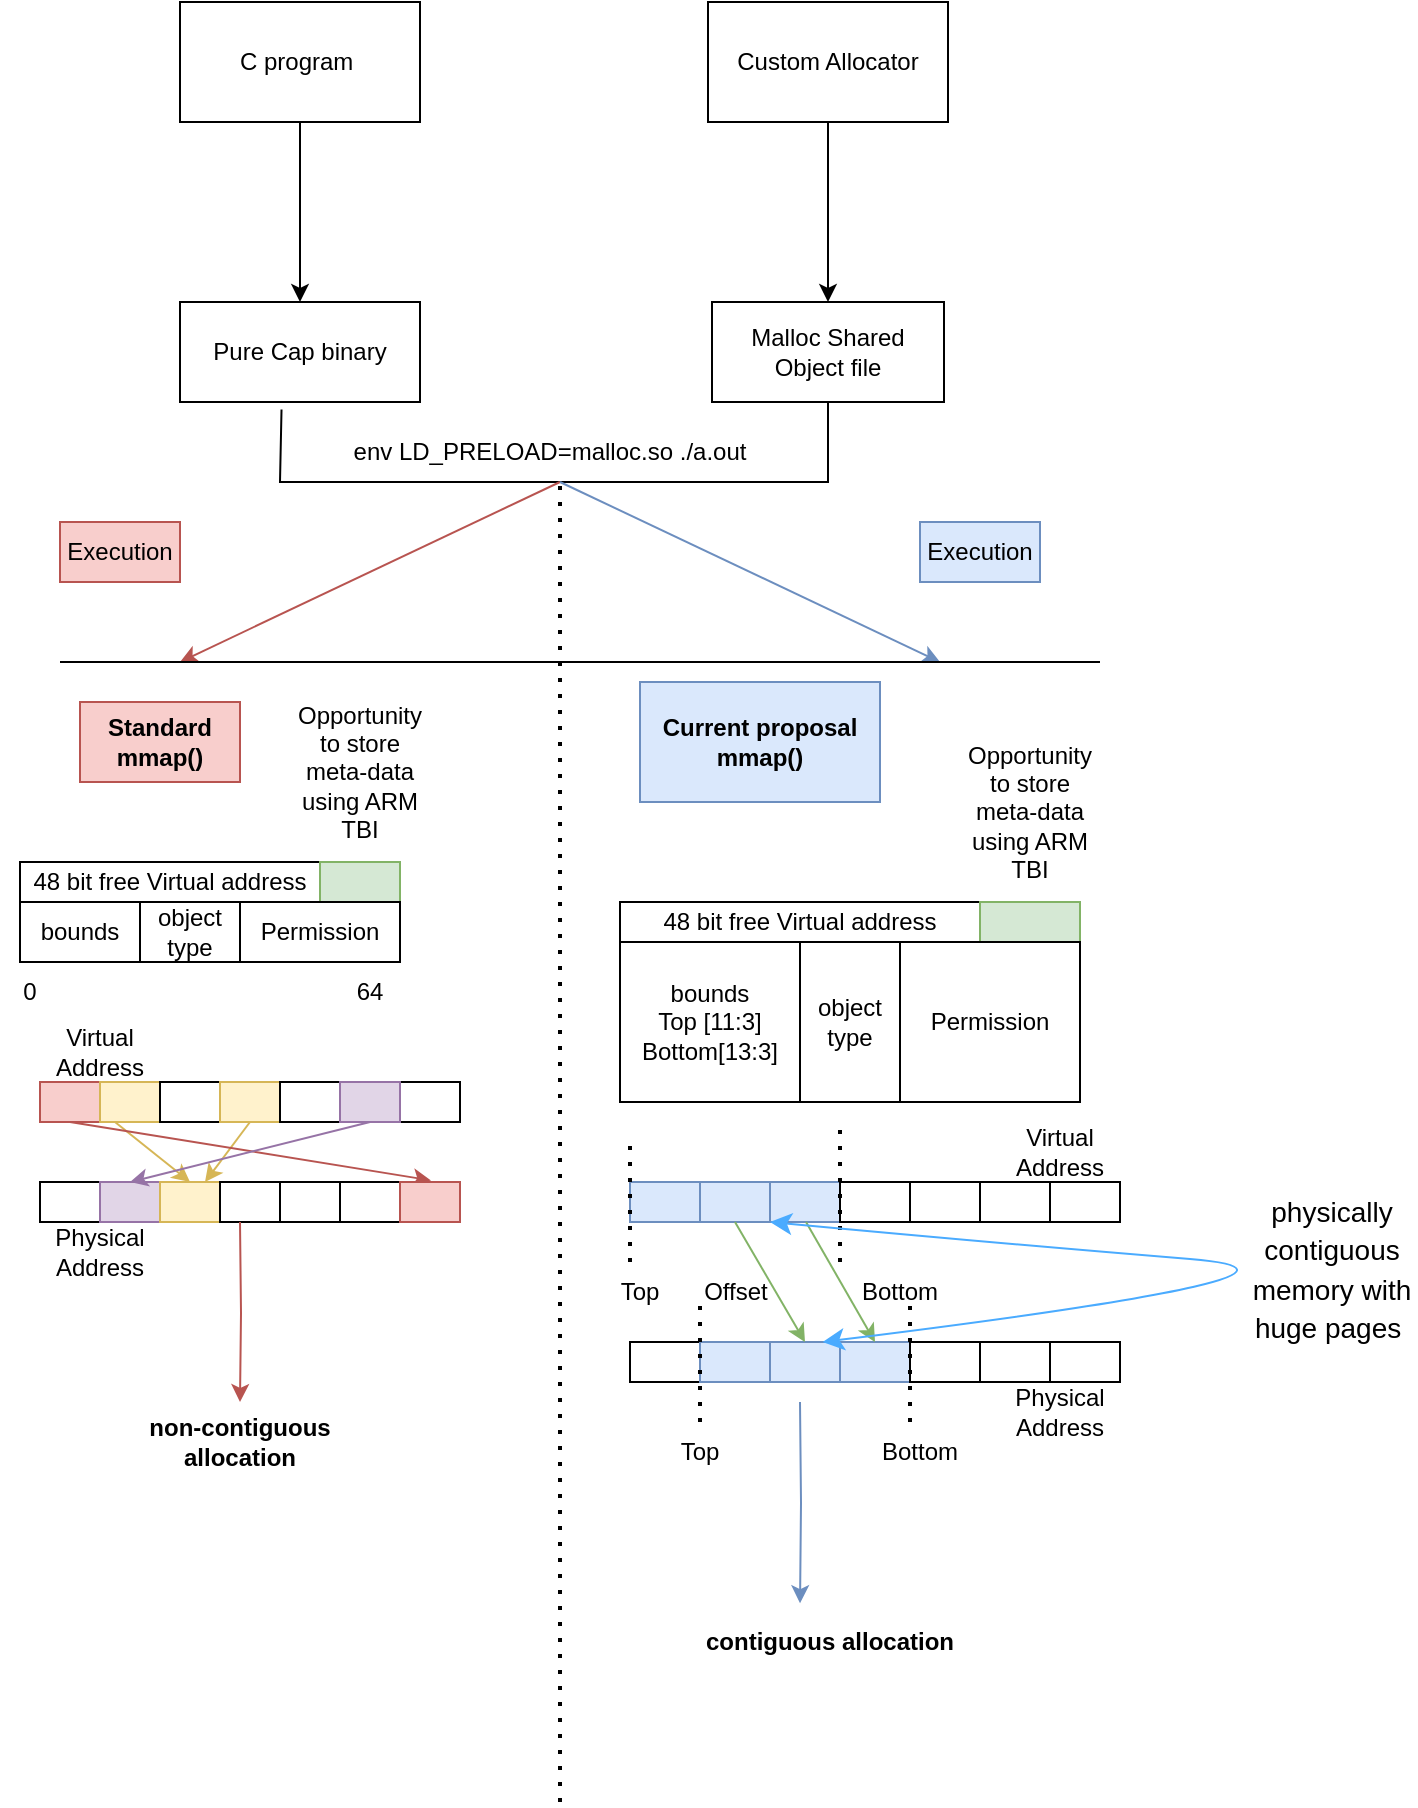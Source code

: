 <mxfile version="24.4.4" type="device">
  <diagram id="p0pThKfTlX6DZ2e91kIa" name="Page-3">
    <mxGraphModel dx="1194" dy="675" grid="0" gridSize="10" guides="1" tooltips="1" connect="1" arrows="1" fold="1" page="0" pageScale="1" pageWidth="827" pageHeight="1169" math="0" shadow="0">
      <root>
        <mxCell id="0" />
        <mxCell id="1" parent="0" />
        <mxCell id="zlaXhJNNHMdkcyNA0gO5-133" style="edgeStyle=orthogonalEdgeStyle;rounded=0;orthogonalLoop=1;jettySize=auto;html=1;exitX=0.5;exitY=1;exitDx=0;exitDy=0;" edge="1" parent="1" source="zlaXhJNNHMdkcyNA0gO5-134" target="zlaXhJNNHMdkcyNA0gO5-137">
          <mxGeometry relative="1" as="geometry">
            <mxPoint x="150" y="210" as="targetPoint" />
          </mxGeometry>
        </mxCell>
        <mxCell id="zlaXhJNNHMdkcyNA0gO5-134" value="C program&amp;nbsp;" style="rounded=0;whiteSpace=wrap;html=1;" vertex="1" parent="1">
          <mxGeometry x="90" y="80" width="120" height="60" as="geometry" />
        </mxCell>
        <mxCell id="zlaXhJNNHMdkcyNA0gO5-135" style="edgeStyle=orthogonalEdgeStyle;rounded=0;orthogonalLoop=1;jettySize=auto;html=1;exitX=0.5;exitY=1;exitDx=0;exitDy=0;" edge="1" parent="1" source="zlaXhJNNHMdkcyNA0gO5-136" target="zlaXhJNNHMdkcyNA0gO5-138">
          <mxGeometry relative="1" as="geometry">
            <mxPoint x="414" y="230" as="targetPoint" />
          </mxGeometry>
        </mxCell>
        <mxCell id="zlaXhJNNHMdkcyNA0gO5-136" value="Custom Allocator" style="rounded=0;whiteSpace=wrap;html=1;" vertex="1" parent="1">
          <mxGeometry x="354" y="80" width="120" height="60" as="geometry" />
        </mxCell>
        <mxCell id="zlaXhJNNHMdkcyNA0gO5-137" value="Pure Cap binary" style="rounded=0;whiteSpace=wrap;html=1;" vertex="1" parent="1">
          <mxGeometry x="90" y="230" width="120" height="50" as="geometry" />
        </mxCell>
        <mxCell id="zlaXhJNNHMdkcyNA0gO5-138" value="Malloc Shared Object file" style="rounded=0;whiteSpace=wrap;html=1;" vertex="1" parent="1">
          <mxGeometry x="356" y="230" width="116" height="50" as="geometry" />
        </mxCell>
        <mxCell id="zlaXhJNNHMdkcyNA0gO5-139" value="" style="endArrow=none;html=1;rounded=0;exitX=0.423;exitY=1.076;exitDx=0;exitDy=0;exitPerimeter=0;entryX=0.5;entryY=1;entryDx=0;entryDy=0;" edge="1" parent="1" source="zlaXhJNNHMdkcyNA0gO5-137" target="zlaXhJNNHMdkcyNA0gO5-138">
          <mxGeometry width="50" height="50" relative="1" as="geometry">
            <mxPoint x="240" y="230" as="sourcePoint" />
            <mxPoint x="410" y="320" as="targetPoint" />
            <Array as="points">
              <mxPoint x="140" y="320" />
              <mxPoint x="414" y="320" />
            </Array>
          </mxGeometry>
        </mxCell>
        <mxCell id="zlaXhJNNHMdkcyNA0gO5-140" value="" style="endArrow=classic;html=1;rounded=0;fillColor=#f8cecc;strokeColor=#b85450;" edge="1" parent="1">
          <mxGeometry width="50" height="50" relative="1" as="geometry">
            <mxPoint x="280" y="320" as="sourcePoint" />
            <mxPoint x="90" y="410" as="targetPoint" />
          </mxGeometry>
        </mxCell>
        <mxCell id="zlaXhJNNHMdkcyNA0gO5-141" value="" style="endArrow=classic;html=1;rounded=0;fillColor=#dae8fc;strokeColor=#6c8ebf;" edge="1" parent="1">
          <mxGeometry width="50" height="50" relative="1" as="geometry">
            <mxPoint x="280" y="320" as="sourcePoint" />
            <mxPoint x="470" y="410" as="targetPoint" />
          </mxGeometry>
        </mxCell>
        <mxCell id="zlaXhJNNHMdkcyNA0gO5-142" value="Execution" style="text;html=1;strokeColor=#b85450;fillColor=#f8cecc;align=center;verticalAlign=middle;whiteSpace=wrap;rounded=0;" vertex="1" parent="1">
          <mxGeometry x="30" y="340" width="60" height="30" as="geometry" />
        </mxCell>
        <mxCell id="zlaXhJNNHMdkcyNA0gO5-143" value="Execution" style="text;html=1;strokeColor=#6c8ebf;fillColor=#dae8fc;align=center;verticalAlign=middle;whiteSpace=wrap;rounded=0;" vertex="1" parent="1">
          <mxGeometry x="460" y="340" width="60" height="30" as="geometry" />
        </mxCell>
        <mxCell id="zlaXhJNNHMdkcyNA0gO5-144" value="" style="endArrow=none;dashed=1;html=1;dashPattern=1 3;strokeWidth=2;rounded=0;" edge="1" parent="1">
          <mxGeometry width="50" height="50" relative="1" as="geometry">
            <mxPoint x="280" y="980" as="sourcePoint" />
            <mxPoint x="280" y="320" as="targetPoint" />
          </mxGeometry>
        </mxCell>
        <mxCell id="zlaXhJNNHMdkcyNA0gO5-145" value="" style="endArrow=none;html=1;rounded=0;" edge="1" parent="1">
          <mxGeometry width="50" height="50" relative="1" as="geometry">
            <mxPoint x="30" y="410" as="sourcePoint" />
            <mxPoint x="550" y="410" as="targetPoint" />
          </mxGeometry>
        </mxCell>
        <mxCell id="zlaXhJNNHMdkcyNA0gO5-146" value="Standard mmap()" style="text;html=1;strokeColor=#b85450;fillColor=#f8cecc;align=center;verticalAlign=middle;whiteSpace=wrap;rounded=0;fontStyle=1" vertex="1" parent="1">
          <mxGeometry x="40" y="430" width="80" height="40" as="geometry" />
        </mxCell>
        <mxCell id="zlaXhJNNHMdkcyNA0gO5-147" value="&lt;b&gt;Current proposal&lt;br&gt;mmap()&lt;/b&gt;" style="text;html=1;strokeColor=#6c8ebf;fillColor=#dae8fc;align=center;verticalAlign=middle;whiteSpace=wrap;rounded=0;" vertex="1" parent="1">
          <mxGeometry x="320" y="420" width="120" height="60" as="geometry" />
        </mxCell>
        <mxCell id="zlaXhJNNHMdkcyNA0gO5-148" value="48 bit free Virtual address" style="rounded=0;whiteSpace=wrap;html=1;" vertex="1" parent="1">
          <mxGeometry x="10" y="510" width="150" height="20" as="geometry" />
        </mxCell>
        <mxCell id="zlaXhJNNHMdkcyNA0gO5-149" value="" style="rounded=0;whiteSpace=wrap;html=1;direction=south;fillColor=#d5e8d4;strokeColor=#82b366;" vertex="1" parent="1">
          <mxGeometry x="160" y="510" width="40" height="20" as="geometry" />
        </mxCell>
        <mxCell id="zlaXhJNNHMdkcyNA0gO5-150" value="Opportunity to store meta-data using ARM TBI" style="text;html=1;strokeColor=none;fillColor=none;align=center;verticalAlign=middle;whiteSpace=wrap;rounded=0;" vertex="1" parent="1">
          <mxGeometry x="150" y="450" width="60" height="30" as="geometry" />
        </mxCell>
        <mxCell id="zlaXhJNNHMdkcyNA0gO5-151" value="" style="rounded=0;whiteSpace=wrap;html=1;" vertex="1" parent="1">
          <mxGeometry x="10" y="530" width="190" height="30" as="geometry" />
        </mxCell>
        <mxCell id="zlaXhJNNHMdkcyNA0gO5-152" value="bounds" style="rounded=0;whiteSpace=wrap;html=1;" vertex="1" parent="1">
          <mxGeometry x="10" y="530" width="60" height="30" as="geometry" />
        </mxCell>
        <mxCell id="zlaXhJNNHMdkcyNA0gO5-153" value="object type" style="rounded=0;whiteSpace=wrap;html=1;" vertex="1" parent="1">
          <mxGeometry x="70" y="530" width="50" height="30" as="geometry" />
        </mxCell>
        <mxCell id="zlaXhJNNHMdkcyNA0gO5-154" value="Permission" style="rounded=0;whiteSpace=wrap;html=1;" vertex="1" parent="1">
          <mxGeometry x="120" y="530" width="80" height="30" as="geometry" />
        </mxCell>
        <mxCell id="zlaXhJNNHMdkcyNA0gO5-155" value="0" style="text;html=1;strokeColor=none;fillColor=none;align=center;verticalAlign=middle;whiteSpace=wrap;rounded=0;" vertex="1" parent="1">
          <mxGeometry y="560" width="30" height="30" as="geometry" />
        </mxCell>
        <mxCell id="zlaXhJNNHMdkcyNA0gO5-156" value="64" style="text;html=1;strokeColor=none;fillColor=none;align=center;verticalAlign=middle;whiteSpace=wrap;rounded=0;" vertex="1" parent="1">
          <mxGeometry x="170" y="560" width="30" height="30" as="geometry" />
        </mxCell>
        <mxCell id="zlaXhJNNHMdkcyNA0gO5-157" value="" style="rounded=0;whiteSpace=wrap;html=1;" vertex="1" parent="1">
          <mxGeometry x="20" y="620" width="210" height="20" as="geometry" />
        </mxCell>
        <mxCell id="zlaXhJNNHMdkcyNA0gO5-158" value="" style="rounded=0;whiteSpace=wrap;html=1;fillColor=#f8cecc;strokeColor=#b85450;" vertex="1" parent="1">
          <mxGeometry x="20" y="620" width="30" height="20" as="geometry" />
        </mxCell>
        <mxCell id="zlaXhJNNHMdkcyNA0gO5-159" value="" style="rounded=0;whiteSpace=wrap;html=1;fillColor=#fff2cc;strokeColor=#d6b656;" vertex="1" parent="1">
          <mxGeometry x="50" y="620" width="30" height="20" as="geometry" />
        </mxCell>
        <mxCell id="zlaXhJNNHMdkcyNA0gO5-160" value="" style="rounded=0;whiteSpace=wrap;html=1;" vertex="1" parent="1">
          <mxGeometry x="80" y="620" width="30" height="20" as="geometry" />
        </mxCell>
        <mxCell id="zlaXhJNNHMdkcyNA0gO5-161" value="" style="rounded=0;whiteSpace=wrap;html=1;fillColor=#fff2cc;strokeColor=#d6b656;" vertex="1" parent="1">
          <mxGeometry x="110" y="620" width="30" height="20" as="geometry" />
        </mxCell>
        <mxCell id="zlaXhJNNHMdkcyNA0gO5-162" value="" style="rounded=0;whiteSpace=wrap;html=1;" vertex="1" parent="1">
          <mxGeometry x="140" y="620" width="30" height="20" as="geometry" />
        </mxCell>
        <mxCell id="zlaXhJNNHMdkcyNA0gO5-163" value="" style="rounded=0;whiteSpace=wrap;html=1;fillColor=#e1d5e7;strokeColor=#9673a6;" vertex="1" parent="1">
          <mxGeometry x="170" y="620" width="30" height="20" as="geometry" />
        </mxCell>
        <mxCell id="zlaXhJNNHMdkcyNA0gO5-164" value="Virtual Address" style="text;html=1;strokeColor=none;fillColor=none;align=center;verticalAlign=middle;whiteSpace=wrap;rounded=0;" vertex="1" parent="1">
          <mxGeometry x="20" y="590" width="60" height="30" as="geometry" />
        </mxCell>
        <mxCell id="zlaXhJNNHMdkcyNA0gO5-165" value="" style="rounded=0;whiteSpace=wrap;html=1;" vertex="1" parent="1">
          <mxGeometry x="20" y="670" width="210" height="20" as="geometry" />
        </mxCell>
        <mxCell id="zlaXhJNNHMdkcyNA0gO5-166" value="" style="rounded=0;whiteSpace=wrap;html=1;" vertex="1" parent="1">
          <mxGeometry x="20" y="670" width="30" height="20" as="geometry" />
        </mxCell>
        <mxCell id="zlaXhJNNHMdkcyNA0gO5-167" value="" style="rounded=0;whiteSpace=wrap;html=1;fillColor=#e1d5e7;strokeColor=#9673a6;" vertex="1" parent="1">
          <mxGeometry x="50" y="670" width="30" height="20" as="geometry" />
        </mxCell>
        <mxCell id="zlaXhJNNHMdkcyNA0gO5-168" value="" style="rounded=0;whiteSpace=wrap;html=1;fillColor=#fff2cc;strokeColor=#d6b656;" vertex="1" parent="1">
          <mxGeometry x="80" y="670" width="30" height="20" as="geometry" />
        </mxCell>
        <mxCell id="zlaXhJNNHMdkcyNA0gO5-169" value="" style="rounded=0;whiteSpace=wrap;html=1;" vertex="1" parent="1">
          <mxGeometry x="110" y="670" width="30" height="20" as="geometry" />
        </mxCell>
        <mxCell id="zlaXhJNNHMdkcyNA0gO5-170" value="" style="rounded=0;whiteSpace=wrap;html=1;" vertex="1" parent="1">
          <mxGeometry x="140" y="670" width="30" height="20" as="geometry" />
        </mxCell>
        <mxCell id="zlaXhJNNHMdkcyNA0gO5-171" value="" style="rounded=0;whiteSpace=wrap;html=1;" vertex="1" parent="1">
          <mxGeometry x="170" y="670" width="30" height="20" as="geometry" />
        </mxCell>
        <mxCell id="zlaXhJNNHMdkcyNA0gO5-172" value="" style="endArrow=classic;html=1;rounded=0;exitX=0.25;exitY=1;exitDx=0;exitDy=0;entryX=0.5;entryY=0;entryDx=0;entryDy=0;fillColor=#fff2cc;strokeColor=#d6b656;" edge="1" parent="1" source="zlaXhJNNHMdkcyNA0gO5-159" target="zlaXhJNNHMdkcyNA0gO5-168">
          <mxGeometry width="50" height="50" relative="1" as="geometry">
            <mxPoint x="190" y="670" as="sourcePoint" />
            <mxPoint x="240" y="620" as="targetPoint" />
          </mxGeometry>
        </mxCell>
        <mxCell id="zlaXhJNNHMdkcyNA0gO5-173" value="" style="endArrow=classic;html=1;rounded=0;entryX=0.75;entryY=0;entryDx=0;entryDy=0;fillColor=#fff2cc;strokeColor=#d6b656;" edge="1" parent="1" target="zlaXhJNNHMdkcyNA0gO5-168">
          <mxGeometry width="50" height="50" relative="1" as="geometry">
            <mxPoint x="125" y="640" as="sourcePoint" />
            <mxPoint x="105" y="680" as="targetPoint" />
          </mxGeometry>
        </mxCell>
        <mxCell id="zlaXhJNNHMdkcyNA0gO5-174" value="" style="endArrow=classic;html=1;rounded=0;exitX=0.5;exitY=1;exitDx=0;exitDy=0;entryX=0.931;entryY=-0.04;entryDx=0;entryDy=0;entryPerimeter=0;fillColor=#f8cecc;strokeColor=#b85450;" edge="1" parent="1" source="zlaXhJNNHMdkcyNA0gO5-158" target="zlaXhJNNHMdkcyNA0gO5-165">
          <mxGeometry width="50" height="50" relative="1" as="geometry">
            <mxPoint x="68" y="650" as="sourcePoint" />
            <mxPoint x="105" y="680" as="targetPoint" />
          </mxGeometry>
        </mxCell>
        <mxCell id="zlaXhJNNHMdkcyNA0gO5-175" value="" style="endArrow=classic;html=1;rounded=0;entryX=0.5;entryY=0;entryDx=0;entryDy=0;exitX=0.5;exitY=1;exitDx=0;exitDy=0;fillColor=#e1d5e7;strokeColor=#9673a6;" edge="1" parent="1" source="zlaXhJNNHMdkcyNA0gO5-163" target="zlaXhJNNHMdkcyNA0gO5-167">
          <mxGeometry width="50" height="50" relative="1" as="geometry">
            <mxPoint x="190" y="670" as="sourcePoint" />
            <mxPoint x="240" y="620" as="targetPoint" />
          </mxGeometry>
        </mxCell>
        <mxCell id="zlaXhJNNHMdkcyNA0gO5-176" value="" style="rounded=0;whiteSpace=wrap;html=1;fillColor=#f8cecc;strokeColor=#b85450;" vertex="1" parent="1">
          <mxGeometry x="200" y="670" width="30" height="20" as="geometry" />
        </mxCell>
        <mxCell id="zlaXhJNNHMdkcyNA0gO5-177" value="Physical Address" style="text;html=1;strokeColor=none;fillColor=none;align=center;verticalAlign=middle;whiteSpace=wrap;rounded=0;" vertex="1" parent="1">
          <mxGeometry x="20" y="690" width="60" height="30" as="geometry" />
        </mxCell>
        <mxCell id="zlaXhJNNHMdkcyNA0gO5-178" style="edgeStyle=orthogonalEdgeStyle;rounded=0;orthogonalLoop=1;jettySize=auto;html=1;entryX=0.5;entryY=0;entryDx=0;entryDy=0;fillColor=#f8cecc;strokeColor=#b85450;" edge="1" parent="1" target="zlaXhJNNHMdkcyNA0gO5-179">
          <mxGeometry relative="1" as="geometry">
            <mxPoint x="160" y="770" as="targetPoint" />
            <mxPoint x="120" y="690" as="sourcePoint" />
          </mxGeometry>
        </mxCell>
        <mxCell id="zlaXhJNNHMdkcyNA0gO5-179" value="non-contiguous allocation" style="text;html=1;strokeColor=none;fillColor=none;align=center;verticalAlign=middle;whiteSpace=wrap;rounded=0;fontStyle=1" vertex="1" parent="1">
          <mxGeometry x="50" y="780" width="140" height="40" as="geometry" />
        </mxCell>
        <mxCell id="zlaXhJNNHMdkcyNA0gO5-180" value="48 bit free Virtual address" style="rounded=0;whiteSpace=wrap;html=1;" vertex="1" parent="1">
          <mxGeometry x="310" y="530" width="180" height="20" as="geometry" />
        </mxCell>
        <mxCell id="zlaXhJNNHMdkcyNA0gO5-181" value="" style="rounded=0;whiteSpace=wrap;html=1;direction=south;fillColor=#d5e8d4;strokeColor=#82b366;" vertex="1" parent="1">
          <mxGeometry x="490" y="530" width="50" height="20" as="geometry" />
        </mxCell>
        <mxCell id="zlaXhJNNHMdkcyNA0gO5-182" value="Opportunity to store meta-data using ARM TBI" style="text;html=1;strokeColor=none;fillColor=none;align=center;verticalAlign=middle;whiteSpace=wrap;rounded=0;" vertex="1" parent="1">
          <mxGeometry x="485" y="470" width="60" height="30" as="geometry" />
        </mxCell>
        <mxCell id="zlaXhJNNHMdkcyNA0gO5-183" value="bounds&lt;br&gt;Top [11:3]&lt;br&gt;Bottom[13:3]" style="rounded=0;whiteSpace=wrap;html=1;" vertex="1" parent="1">
          <mxGeometry x="310" y="550" width="90" height="80" as="geometry" />
        </mxCell>
        <mxCell id="zlaXhJNNHMdkcyNA0gO5-184" value="object type" style="rounded=0;whiteSpace=wrap;html=1;" vertex="1" parent="1">
          <mxGeometry x="400" y="550" width="50" height="80" as="geometry" />
        </mxCell>
        <mxCell id="zlaXhJNNHMdkcyNA0gO5-185" value="Permission" style="rounded=0;whiteSpace=wrap;html=1;" vertex="1" parent="1">
          <mxGeometry x="450" y="550" width="90" height="80" as="geometry" />
        </mxCell>
        <mxCell id="zlaXhJNNHMdkcyNA0gO5-186" value="" style="rounded=0;whiteSpace=wrap;html=1;" vertex="1" parent="1">
          <mxGeometry x="315" y="670" width="245" height="20" as="geometry" />
        </mxCell>
        <mxCell id="zlaXhJNNHMdkcyNA0gO5-187" value="" style="rounded=0;whiteSpace=wrap;html=1;" vertex="1" parent="1">
          <mxGeometry x="315" y="750" width="245" height="20" as="geometry" />
        </mxCell>
        <mxCell id="zlaXhJNNHMdkcyNA0gO5-188" value="" style="rounded=0;whiteSpace=wrap;html=1;fillColor=#dae8fc;strokeColor=#6c8ebf;" vertex="1" parent="1">
          <mxGeometry x="315" y="670" width="35" height="20" as="geometry" />
        </mxCell>
        <mxCell id="zlaXhJNNHMdkcyNA0gO5-189" value="" style="rounded=0;whiteSpace=wrap;html=1;fillColor=#dae8fc;strokeColor=#6c8ebf;" vertex="1" parent="1">
          <mxGeometry x="350" y="670" width="35" height="20" as="geometry" />
        </mxCell>
        <mxCell id="zlaXhJNNHMdkcyNA0gO5-190" value="" style="rounded=0;whiteSpace=wrap;html=1;fillColor=#dae8fc;strokeColor=#6c8ebf;" vertex="1" parent="1">
          <mxGeometry x="385" y="670" width="35" height="20" as="geometry" />
        </mxCell>
        <mxCell id="zlaXhJNNHMdkcyNA0gO5-191" value="" style="rounded=0;whiteSpace=wrap;html=1;" vertex="1" parent="1">
          <mxGeometry x="420" y="670" width="35" height="20" as="geometry" />
        </mxCell>
        <mxCell id="zlaXhJNNHMdkcyNA0gO5-192" value="" style="rounded=0;whiteSpace=wrap;html=1;" vertex="1" parent="1">
          <mxGeometry x="455" y="670" width="35" height="20" as="geometry" />
        </mxCell>
        <mxCell id="zlaXhJNNHMdkcyNA0gO5-193" value="" style="rounded=0;whiteSpace=wrap;html=1;" vertex="1" parent="1">
          <mxGeometry x="490" y="670" width="35" height="20" as="geometry" />
        </mxCell>
        <mxCell id="zlaXhJNNHMdkcyNA0gO5-194" value="" style="rounded=0;whiteSpace=wrap;html=1;" vertex="1" parent="1">
          <mxGeometry x="525" y="670" width="35" height="20" as="geometry" />
        </mxCell>
        <mxCell id="zlaXhJNNHMdkcyNA0gO5-195" value="" style="rounded=0;whiteSpace=wrap;html=1;" vertex="1" parent="1">
          <mxGeometry x="315" y="750" width="35" height="20" as="geometry" />
        </mxCell>
        <mxCell id="zlaXhJNNHMdkcyNA0gO5-196" value="" style="rounded=0;whiteSpace=wrap;html=1;fillColor=#dae8fc;strokeColor=#6c8ebf;" vertex="1" parent="1">
          <mxGeometry x="350" y="750" width="35" height="20" as="geometry" />
        </mxCell>
        <mxCell id="zlaXhJNNHMdkcyNA0gO5-197" value="" style="rounded=0;whiteSpace=wrap;html=1;fillColor=#dae8fc;strokeColor=#6c8ebf;" vertex="1" parent="1">
          <mxGeometry x="385" y="750" width="35" height="20" as="geometry" />
        </mxCell>
        <mxCell id="zlaXhJNNHMdkcyNA0gO5-198" value="" style="rounded=0;whiteSpace=wrap;html=1;fillColor=#dae8fc;strokeColor=#6c8ebf;" vertex="1" parent="1">
          <mxGeometry x="420" y="750" width="35" height="20" as="geometry" />
        </mxCell>
        <mxCell id="zlaXhJNNHMdkcyNA0gO5-199" value="" style="rounded=0;whiteSpace=wrap;html=1;" vertex="1" parent="1">
          <mxGeometry x="455" y="750" width="35" height="20" as="geometry" />
        </mxCell>
        <mxCell id="zlaXhJNNHMdkcyNA0gO5-200" value="" style="rounded=0;whiteSpace=wrap;html=1;" vertex="1" parent="1">
          <mxGeometry x="490" y="750" width="35" height="20" as="geometry" />
        </mxCell>
        <mxCell id="zlaXhJNNHMdkcyNA0gO5-201" value="" style="rounded=0;whiteSpace=wrap;html=1;" vertex="1" parent="1">
          <mxGeometry x="525" y="750" width="35" height="20" as="geometry" />
        </mxCell>
        <mxCell id="zlaXhJNNHMdkcyNA0gO5-202" value="" style="endArrow=classic;html=1;rounded=0;entryX=0.5;entryY=0;entryDx=0;entryDy=0;exitX=0.5;exitY=1;exitDx=0;exitDy=0;fillColor=#d5e8d4;strokeColor=#82b366;" edge="1" parent="1" source="zlaXhJNNHMdkcyNA0gO5-189" target="zlaXhJNNHMdkcyNA0gO5-197">
          <mxGeometry width="50" height="50" relative="1" as="geometry">
            <mxPoint x="280" y="690" as="sourcePoint" />
            <mxPoint x="330" y="640" as="targetPoint" />
          </mxGeometry>
        </mxCell>
        <mxCell id="zlaXhJNNHMdkcyNA0gO5-203" value="" style="endArrow=classic;html=1;rounded=0;entryX=0.5;entryY=0;entryDx=0;entryDy=0;fillColor=#d5e8d4;strokeColor=#82b366;" edge="1" parent="1" target="zlaXhJNNHMdkcyNA0gO5-198">
          <mxGeometry width="50" height="50" relative="1" as="geometry">
            <mxPoint x="403" y="690" as="sourcePoint" />
            <mxPoint x="413" y="760" as="targetPoint" />
          </mxGeometry>
        </mxCell>
        <mxCell id="zlaXhJNNHMdkcyNA0gO5-204" value="" style="endArrow=none;dashed=1;html=1;dashPattern=1 3;strokeWidth=2;rounded=0;" edge="1" parent="1">
          <mxGeometry width="50" height="50" relative="1" as="geometry">
            <mxPoint x="315" y="710" as="sourcePoint" />
            <mxPoint x="315" y="650" as="targetPoint" />
          </mxGeometry>
        </mxCell>
        <mxCell id="zlaXhJNNHMdkcyNA0gO5-205" value="" style="endArrow=none;dashed=1;html=1;dashPattern=1 3;strokeWidth=2;rounded=0;" edge="1" parent="1">
          <mxGeometry width="50" height="50" relative="1" as="geometry">
            <mxPoint x="350" y="790" as="sourcePoint" />
            <mxPoint x="350" y="730" as="targetPoint" />
          </mxGeometry>
        </mxCell>
        <mxCell id="zlaXhJNNHMdkcyNA0gO5-206" value="" style="endArrow=none;dashed=1;html=1;dashPattern=1 3;strokeWidth=2;rounded=0;" edge="1" parent="1">
          <mxGeometry width="50" height="50" relative="1" as="geometry">
            <mxPoint x="455" y="790" as="sourcePoint" />
            <mxPoint x="455" y="730" as="targetPoint" />
            <Array as="points" />
          </mxGeometry>
        </mxCell>
        <mxCell id="zlaXhJNNHMdkcyNA0gO5-207" value="" style="endArrow=none;dashed=1;html=1;dashPattern=1 3;strokeWidth=2;rounded=0;" edge="1" parent="1">
          <mxGeometry width="50" height="50" relative="1" as="geometry">
            <mxPoint x="420" y="710" as="sourcePoint" />
            <mxPoint x="420" y="640" as="targetPoint" />
          </mxGeometry>
        </mxCell>
        <mxCell id="zlaXhJNNHMdkcyNA0gO5-208" value="Top" style="text;html=1;strokeColor=none;fillColor=none;align=center;verticalAlign=middle;whiteSpace=wrap;rounded=0;" vertex="1" parent="1">
          <mxGeometry x="290" y="710" width="60" height="30" as="geometry" />
        </mxCell>
        <mxCell id="zlaXhJNNHMdkcyNA0gO5-209" value="Bottom" style="text;html=1;strokeColor=none;fillColor=none;align=center;verticalAlign=middle;whiteSpace=wrap;rounded=0;" vertex="1" parent="1">
          <mxGeometry x="420" y="710" width="60" height="30" as="geometry" />
        </mxCell>
        <mxCell id="zlaXhJNNHMdkcyNA0gO5-210" value="Top" style="text;html=1;strokeColor=none;fillColor=none;align=center;verticalAlign=middle;whiteSpace=wrap;rounded=0;" vertex="1" parent="1">
          <mxGeometry x="320" y="790" width="60" height="30" as="geometry" />
        </mxCell>
        <mxCell id="zlaXhJNNHMdkcyNA0gO5-211" value="Bottom" style="text;html=1;strokeColor=none;fillColor=none;align=center;verticalAlign=middle;whiteSpace=wrap;rounded=0;" vertex="1" parent="1">
          <mxGeometry x="430" y="790" width="60" height="30" as="geometry" />
        </mxCell>
        <mxCell id="zlaXhJNNHMdkcyNA0gO5-212" value="Offset" style="text;html=1;strokeColor=none;fillColor=none;align=center;verticalAlign=middle;whiteSpace=wrap;rounded=0;" vertex="1" parent="1">
          <mxGeometry x="337.5" y="710" width="60" height="30" as="geometry" />
        </mxCell>
        <mxCell id="zlaXhJNNHMdkcyNA0gO5-213" value="Virtual Address" style="text;html=1;strokeColor=none;fillColor=none;align=center;verticalAlign=middle;whiteSpace=wrap;rounded=0;" vertex="1" parent="1">
          <mxGeometry x="500" y="640" width="60" height="30" as="geometry" />
        </mxCell>
        <mxCell id="zlaXhJNNHMdkcyNA0gO5-214" value="Physical Address" style="text;html=1;strokeColor=none;fillColor=none;align=center;verticalAlign=middle;whiteSpace=wrap;rounded=0;" vertex="1" parent="1">
          <mxGeometry x="500" y="770" width="60" height="30" as="geometry" />
        </mxCell>
        <mxCell id="zlaXhJNNHMdkcyNA0gO5-215" style="edgeStyle=orthogonalEdgeStyle;rounded=0;orthogonalLoop=1;jettySize=auto;html=1;entryX=0.393;entryY=0.015;entryDx=0;entryDy=0;entryPerimeter=0;fillColor=#dae8fc;strokeColor=#6c8ebf;" edge="1" parent="1" target="zlaXhJNNHMdkcyNA0gO5-216">
          <mxGeometry relative="1" as="geometry">
            <mxPoint x="430" y="860" as="targetPoint" />
            <mxPoint x="400" y="780" as="sourcePoint" />
          </mxGeometry>
        </mxCell>
        <mxCell id="zlaXhJNNHMdkcyNA0gO5-216" value="contiguous allocation" style="text;html=1;align=center;verticalAlign=middle;whiteSpace=wrap;rounded=0;fontStyle=1" vertex="1" parent="1">
          <mxGeometry x="345" y="880" width="140" height="40" as="geometry" />
        </mxCell>
        <mxCell id="zlaXhJNNHMdkcyNA0gO5-244" value="env LD_PRELOAD=malloc.so ./a.out" style="text;html=1;strokeColor=none;fillColor=none;align=center;verticalAlign=middle;whiteSpace=wrap;rounded=0;" vertex="1" parent="1">
          <mxGeometry x="160" y="290" width="230" height="30" as="geometry" />
        </mxCell>
        <mxCell id="zlaXhJNNHMdkcyNA0gO5-245" value="" style="endArrow=classic;startArrow=classic;html=1;rounded=0;fontSize=12;startSize=8;endSize=8;curved=1;exitX=0.75;exitY=0;exitDx=0;exitDy=0;entryX=0;entryY=1;entryDx=0;entryDy=0;strokeColor=#4AABFF;" edge="1" parent="1" source="zlaXhJNNHMdkcyNA0gO5-197" target="zlaXhJNNHMdkcyNA0gO5-190">
          <mxGeometry width="50" height="50" relative="1" as="geometry">
            <mxPoint x="538" y="707" as="sourcePoint" />
            <mxPoint x="424" y="693" as="targetPoint" />
            <Array as="points">
              <mxPoint x="687" y="716" />
              <mxPoint x="503" y="701" />
            </Array>
          </mxGeometry>
        </mxCell>
        <mxCell id="zlaXhJNNHMdkcyNA0gO5-249" value="&lt;font style=&quot;font-size: 14px;&quot;&gt;physically contiguous memory with huge pages&amp;nbsp;&lt;/font&gt;" style="text;html=1;align=center;verticalAlign=middle;whiteSpace=wrap;rounded=0;fontSize=16;" vertex="1" parent="1">
          <mxGeometry x="624" y="698" width="84" height="30" as="geometry" />
        </mxCell>
      </root>
    </mxGraphModel>
  </diagram>
</mxfile>
